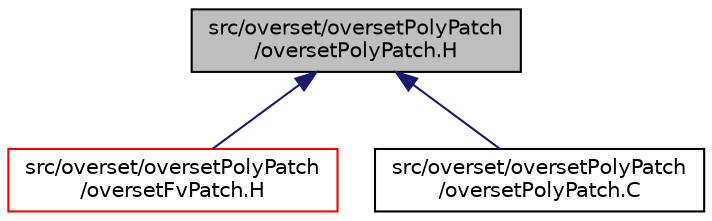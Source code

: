 digraph "src/overset/oversetPolyPatch/oversetPolyPatch.H"
{
  bgcolor="transparent";
  edge [fontname="Helvetica",fontsize="10",labelfontname="Helvetica",labelfontsize="10"];
  node [fontname="Helvetica",fontsize="10",shape=record];
  Node1 [label="src/overset/oversetPolyPatch\l/oversetPolyPatch.H",height=0.2,width=0.4,color="black", fillcolor="grey75", style="filled" fontcolor="black"];
  Node1 -> Node2 [dir="back",color="midnightblue",fontsize="10",style="solid",fontname="Helvetica"];
  Node2 [label="src/overset/oversetPolyPatch\l/oversetFvPatch.H",height=0.2,width=0.4,color="red",URL="$oversetFvPatch_8H.html"];
  Node1 -> Node3 [dir="back",color="midnightblue",fontsize="10",style="solid",fontname="Helvetica"];
  Node3 [label="src/overset/oversetPolyPatch\l/oversetPolyPatch.C",height=0.2,width=0.4,color="black",URL="$oversetPolyPatch_8C.html"];
}
